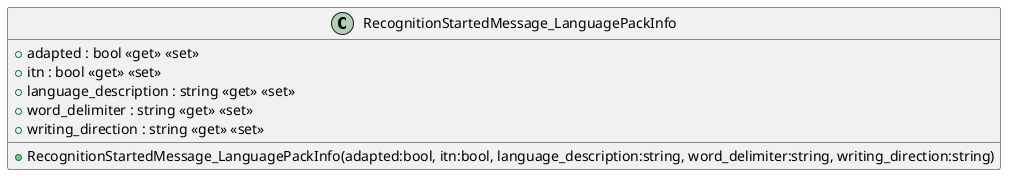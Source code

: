 @startuml
class RecognitionStartedMessage_LanguagePackInfo {
    + RecognitionStartedMessage_LanguagePackInfo(adapted:bool, itn:bool, language_description:string, word_delimiter:string, writing_direction:string)
    + adapted : bool <<get>> <<set>>
    + itn : bool <<get>> <<set>>
    + language_description : string <<get>> <<set>>
    + word_delimiter : string <<get>> <<set>>
    + writing_direction : string <<get>> <<set>>
}
@enduml
